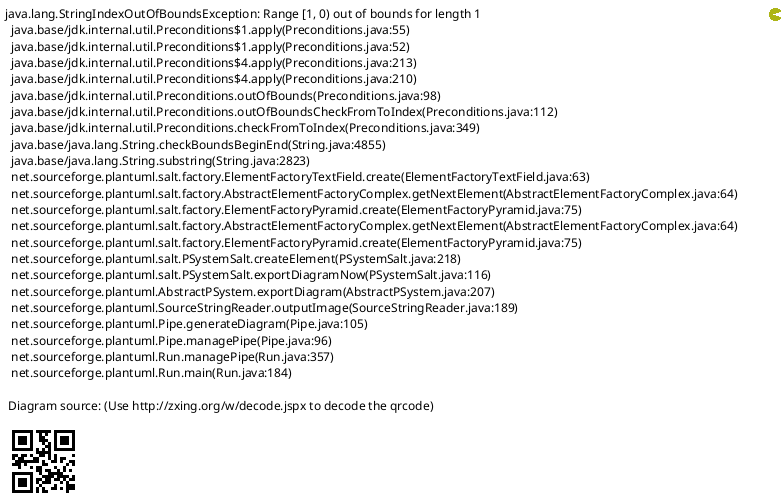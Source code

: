 @startsalt
!theme materia
{
  "할 일 상세 정보"
  {
    "제목:" | "시장 조사 보고서 작성"
    "---" | "---"
    "내용:" | "경쟁사 분석 및 시장 동향 포함하여 보고서 초안 작성."
    " " | "1차 리뷰 후 피드백 반영 예정."
    "---" | "---"
    "상태:" | ( ) "대기" (X) "진행중" ( ) "완료"
    "분류:" | "기한 있는 일"
    "기한:" | "오늘 18:00"
    "반복:" | "설정 안됨"
    "우선순위:" | "높음"
    "생성일:" | "2023-10-26 09:00"
    "수정일:" | "2023-10-27 11:30"
    "---" | "---"
    "첨부파일:" | "시장조사_가이드라인.pdf {button:다운로드}"
    " " | "경쟁사_가격표.xlsx {button:다운로드}"
    "---" | "---"
    "메모:" | "김부장님께 중간 보고 필요."
    "---" | "---"
    {
      " {button:수정하기} " | " {button:삭제하기} "
      " {button:완료로 표시} " | " {button:뒤로가기} "
    }
  }
}
@endsalt
